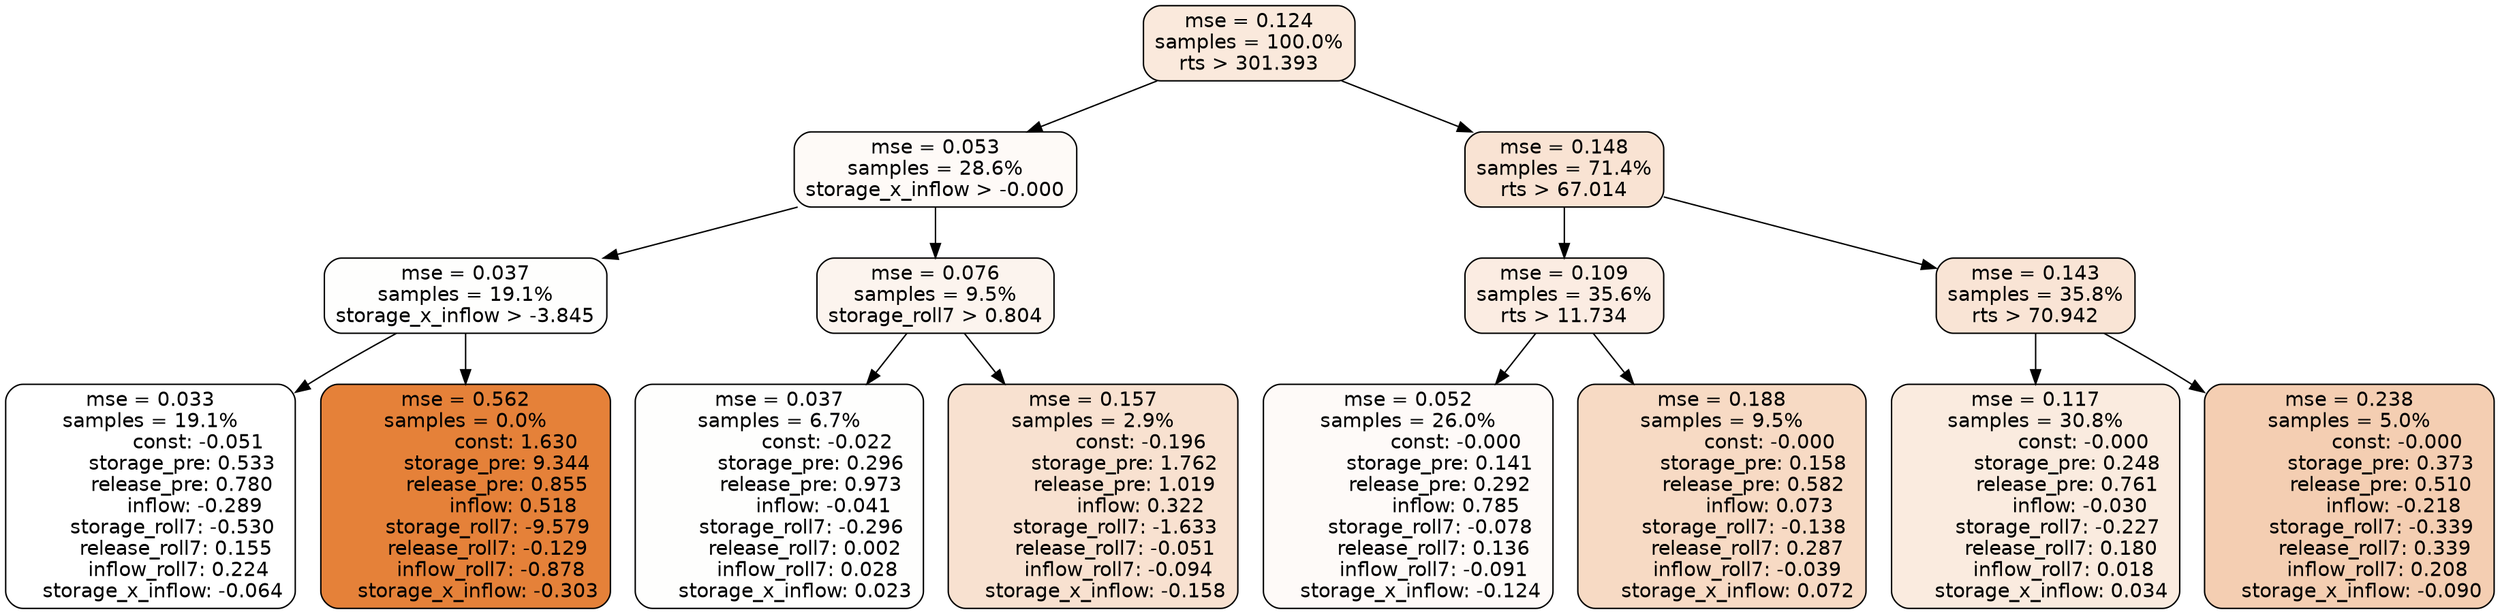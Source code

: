 digraph tree {
node [shape=rectangle, style="filled, rounded", color="black", fontname=helvetica] ;
edge [fontname=helvetica] ;
	"0" [label="mse = 0.124
samples = 100.0%
rts > 301.393", fillcolor="#fae9dc"]
	"8" [label="mse = 0.053
samples = 28.6%
storage_x_inflow > -0.000", fillcolor="#fefaf7"]
	"1" [label="mse = 0.148
samples = 71.4%
rts > 67.014", fillcolor="#f9e3d3"]
	"9" [label="mse = 0.037
samples = 19.1%
storage_x_inflow > -3.845", fillcolor="#fefefd"]
	"12" [label="mse = 0.076
samples = 9.5%
storage_roll7 > 0.804", fillcolor="#fcf4ee"]
	"2" [label="mse = 0.109
samples = 35.6%
rts > 11.734", fillcolor="#fbece2"]
	"5" [label="mse = 0.143
samples = 35.8%
rts > 70.942", fillcolor="#f9e4d5"]
	"11" [label="mse = 0.033
samples = 19.1%
               const: -0.051
          storage_pre: 0.533
          release_pre: 0.780
              inflow: -0.289
       storage_roll7: -0.530
        release_roll7: 0.155
         inflow_roll7: 0.224
    storage_x_inflow: -0.064", fillcolor="#ffffff"]
	"10" [label="mse = 0.562
samples = 0.0%
                const: 1.630
          storage_pre: 9.344
          release_pre: 0.855
               inflow: 0.518
       storage_roll7: -9.579
       release_roll7: -0.129
        inflow_roll7: -0.878
    storage_x_inflow: -0.303", fillcolor="#e58139"]
	"13" [label="mse = 0.037
samples = 6.7%
               const: -0.022
          storage_pre: 0.296
          release_pre: 0.973
              inflow: -0.041
       storage_roll7: -0.296
        release_roll7: 0.002
         inflow_roll7: 0.028
     storage_x_inflow: 0.023", fillcolor="#fefefd"]
	"14" [label="mse = 0.157
samples = 2.9%
               const: -0.196
          storage_pre: 1.762
          release_pre: 1.019
               inflow: 0.322
       storage_roll7: -1.633
       release_roll7: -0.051
        inflow_roll7: -0.094
    storage_x_inflow: -0.158", fillcolor="#f8e1d0"]
	"3" [label="mse = 0.052
samples = 26.0%
               const: -0.000
          storage_pre: 0.141
          release_pre: 0.292
               inflow: 0.785
       storage_roll7: -0.078
        release_roll7: 0.136
        inflow_roll7: -0.091
    storage_x_inflow: -0.124", fillcolor="#fefaf8"]
	"4" [label="mse = 0.188
samples = 9.5%
               const: -0.000
          storage_pre: 0.158
          release_pre: 0.582
               inflow: 0.073
       storage_roll7: -0.138
        release_roll7: 0.287
        inflow_roll7: -0.039
     storage_x_inflow: 0.072", fillcolor="#f7dac4"]
	"7" [label="mse = 0.117
samples = 30.8%
               const: -0.000
          storage_pre: 0.248
          release_pre: 0.761
              inflow: -0.030
       storage_roll7: -0.227
        release_roll7: 0.180
         inflow_roll7: 0.018
     storage_x_inflow: 0.034", fillcolor="#faebdf"]
	"6" [label="mse = 0.238
samples = 5.0%
               const: -0.000
          storage_pre: 0.373
          release_pre: 0.510
              inflow: -0.218
       storage_roll7: -0.339
        release_roll7: 0.339
         inflow_roll7: 0.208
    storage_x_inflow: -0.090", fillcolor="#f4ceb2"]

	"0" -> "1"
	"0" -> "8"
	"8" -> "9"
	"8" -> "12"
	"1" -> "2"
	"1" -> "5"
	"9" -> "10"
	"9" -> "11"
	"12" -> "13"
	"12" -> "14"
	"2" -> "3"
	"2" -> "4"
	"5" -> "6"
	"5" -> "7"
}